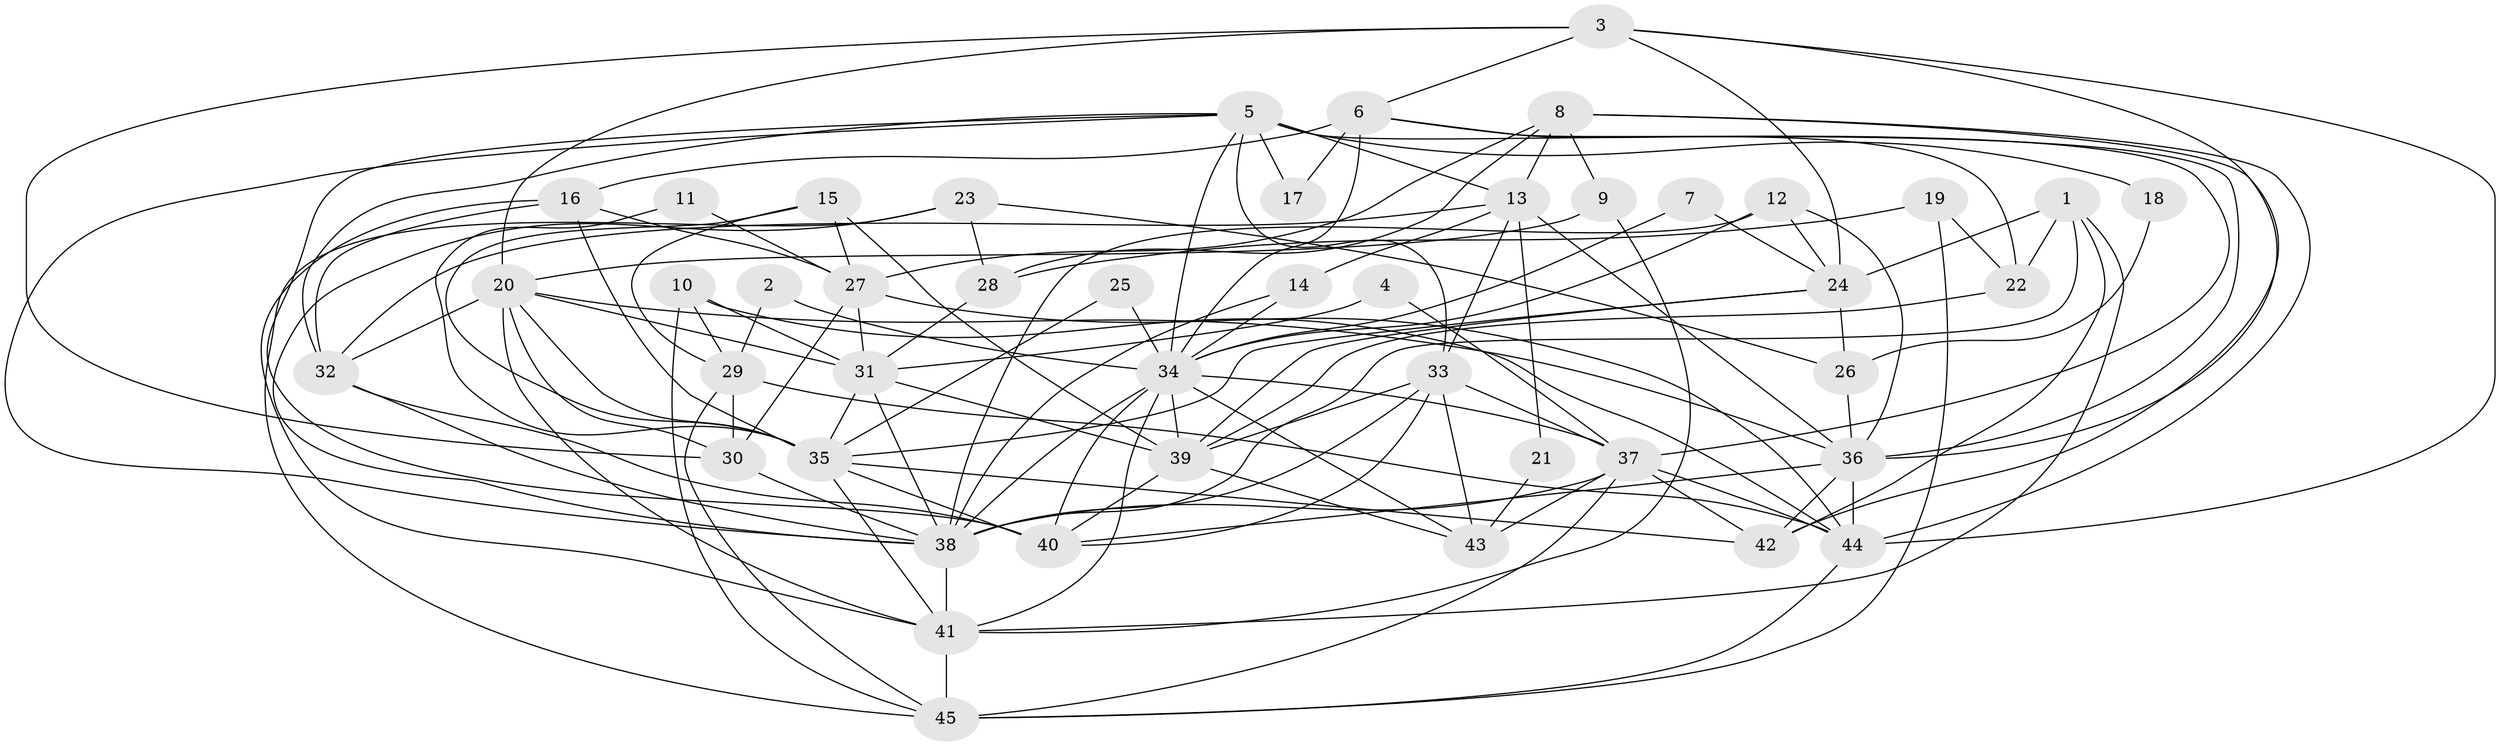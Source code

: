 // original degree distribution, {2: 0.2, 6: 0.08888888888888889, 5: 0.2111111111111111, 4: 0.18888888888888888, 7: 0.06666666666666667, 3: 0.23333333333333334, 8: 0.011111111111111112}
// Generated by graph-tools (version 1.1) at 2025/26/03/09/25 03:26:12]
// undirected, 45 vertices, 126 edges
graph export_dot {
graph [start="1"]
  node [color=gray90,style=filled];
  1;
  2;
  3;
  4;
  5;
  6;
  7;
  8;
  9;
  10;
  11;
  12;
  13;
  14;
  15;
  16;
  17;
  18;
  19;
  20;
  21;
  22;
  23;
  24;
  25;
  26;
  27;
  28;
  29;
  30;
  31;
  32;
  33;
  34;
  35;
  36;
  37;
  38;
  39;
  40;
  41;
  42;
  43;
  44;
  45;
  1 -- 22 [weight=1.0];
  1 -- 24 [weight=2.0];
  1 -- 38 [weight=1.0];
  1 -- 41 [weight=1.0];
  1 -- 42 [weight=2.0];
  2 -- 29 [weight=1.0];
  2 -- 34 [weight=1.0];
  3 -- 6 [weight=1.0];
  3 -- 20 [weight=1.0];
  3 -- 24 [weight=1.0];
  3 -- 30 [weight=1.0];
  3 -- 36 [weight=1.0];
  3 -- 44 [weight=1.0];
  4 -- 31 [weight=1.0];
  4 -- 37 [weight=1.0];
  5 -- 13 [weight=2.0];
  5 -- 17 [weight=1.0];
  5 -- 18 [weight=1.0];
  5 -- 32 [weight=1.0];
  5 -- 33 [weight=1.0];
  5 -- 34 [weight=1.0];
  5 -- 37 [weight=1.0];
  5 -- 38 [weight=1.0];
  5 -- 40 [weight=1.0];
  6 -- 16 [weight=1.0];
  6 -- 17 [weight=1.0];
  6 -- 22 [weight=1.0];
  6 -- 34 [weight=2.0];
  6 -- 36 [weight=1.0];
  7 -- 24 [weight=1.0];
  7 -- 34 [weight=1.0];
  8 -- 9 [weight=1.0];
  8 -- 13 [weight=1.0];
  8 -- 27 [weight=1.0];
  8 -- 28 [weight=1.0];
  8 -- 42 [weight=1.0];
  8 -- 44 [weight=1.0];
  9 -- 20 [weight=1.0];
  9 -- 41 [weight=1.0];
  10 -- 29 [weight=1.0];
  10 -- 31 [weight=1.0];
  10 -- 44 [weight=1.0];
  10 -- 45 [weight=1.0];
  11 -- 27 [weight=1.0];
  11 -- 35 [weight=1.0];
  12 -- 24 [weight=1.0];
  12 -- 34 [weight=1.0];
  12 -- 36 [weight=1.0];
  12 -- 38 [weight=1.0];
  13 -- 14 [weight=1.0];
  13 -- 21 [weight=1.0];
  13 -- 32 [weight=1.0];
  13 -- 33 [weight=1.0];
  13 -- 36 [weight=1.0];
  14 -- 34 [weight=1.0];
  14 -- 38 [weight=1.0];
  15 -- 27 [weight=1.0];
  15 -- 29 [weight=1.0];
  15 -- 35 [weight=1.0];
  15 -- 39 [weight=1.0];
  16 -- 27 [weight=1.0];
  16 -- 32 [weight=1.0];
  16 -- 35 [weight=1.0];
  16 -- 41 [weight=1.0];
  18 -- 26 [weight=1.0];
  19 -- 22 [weight=1.0];
  19 -- 28 [weight=1.0];
  19 -- 45 [weight=1.0];
  20 -- 30 [weight=2.0];
  20 -- 31 [weight=1.0];
  20 -- 32 [weight=1.0];
  20 -- 35 [weight=2.0];
  20 -- 36 [weight=1.0];
  20 -- 41 [weight=1.0];
  21 -- 43 [weight=1.0];
  22 -- 39 [weight=1.0];
  23 -- 26 [weight=1.0];
  23 -- 28 [weight=1.0];
  23 -- 38 [weight=1.0];
  23 -- 45 [weight=1.0];
  24 -- 26 [weight=1.0];
  24 -- 35 [weight=1.0];
  24 -- 39 [weight=1.0];
  25 -- 34 [weight=1.0];
  25 -- 35 [weight=1.0];
  26 -- 36 [weight=1.0];
  27 -- 30 [weight=1.0];
  27 -- 31 [weight=1.0];
  27 -- 44 [weight=1.0];
  28 -- 31 [weight=1.0];
  29 -- 30 [weight=1.0];
  29 -- 44 [weight=1.0];
  29 -- 45 [weight=1.0];
  30 -- 38 [weight=1.0];
  31 -- 35 [weight=1.0];
  31 -- 38 [weight=1.0];
  31 -- 39 [weight=2.0];
  32 -- 38 [weight=1.0];
  32 -- 40 [weight=1.0];
  33 -- 37 [weight=1.0];
  33 -- 38 [weight=1.0];
  33 -- 39 [weight=1.0];
  33 -- 40 [weight=1.0];
  33 -- 43 [weight=1.0];
  34 -- 37 [weight=1.0];
  34 -- 38 [weight=2.0];
  34 -- 39 [weight=1.0];
  34 -- 40 [weight=1.0];
  34 -- 41 [weight=1.0];
  34 -- 43 [weight=1.0];
  35 -- 40 [weight=1.0];
  35 -- 41 [weight=1.0];
  35 -- 42 [weight=1.0];
  36 -- 40 [weight=1.0];
  36 -- 42 [weight=1.0];
  36 -- 44 [weight=1.0];
  37 -- 38 [weight=1.0];
  37 -- 42 [weight=1.0];
  37 -- 43 [weight=1.0];
  37 -- 44 [weight=1.0];
  37 -- 45 [weight=1.0];
  38 -- 41 [weight=1.0];
  39 -- 40 [weight=1.0];
  39 -- 43 [weight=1.0];
  41 -- 45 [weight=1.0];
  44 -- 45 [weight=1.0];
}
